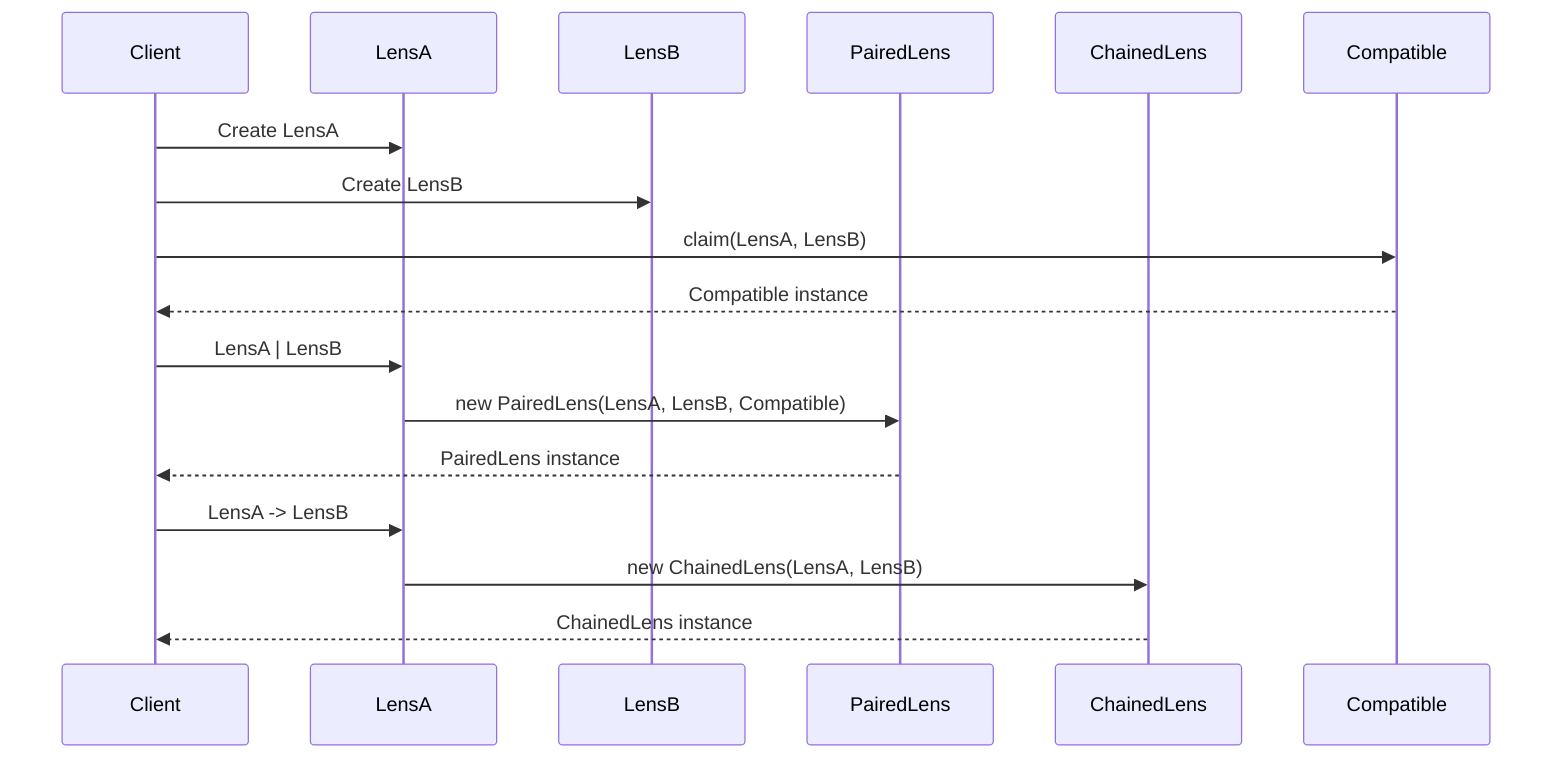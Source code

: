 sequenceDiagram
    participant Client
    participant LensA
    participant LensB
    participant PairedLens
    participant ChainedLens
    participant Compatible

    Client->>LensA: Create LensA
    Client->>LensB: Create LensB
    Client->>Compatible: claim(LensA, LensB)
    Compatible-->>Client: Compatible instance
    Client->>LensA: LensA | LensB
    LensA->>PairedLens: new PairedLens(LensA, LensB, Compatible)
    PairedLens-->>Client: PairedLens instance
    Client->>LensA: LensA -> LensB
    LensA->>ChainedLens: new ChainedLens(LensA, LensB)
    ChainedLens-->>Client: ChainedLens instance